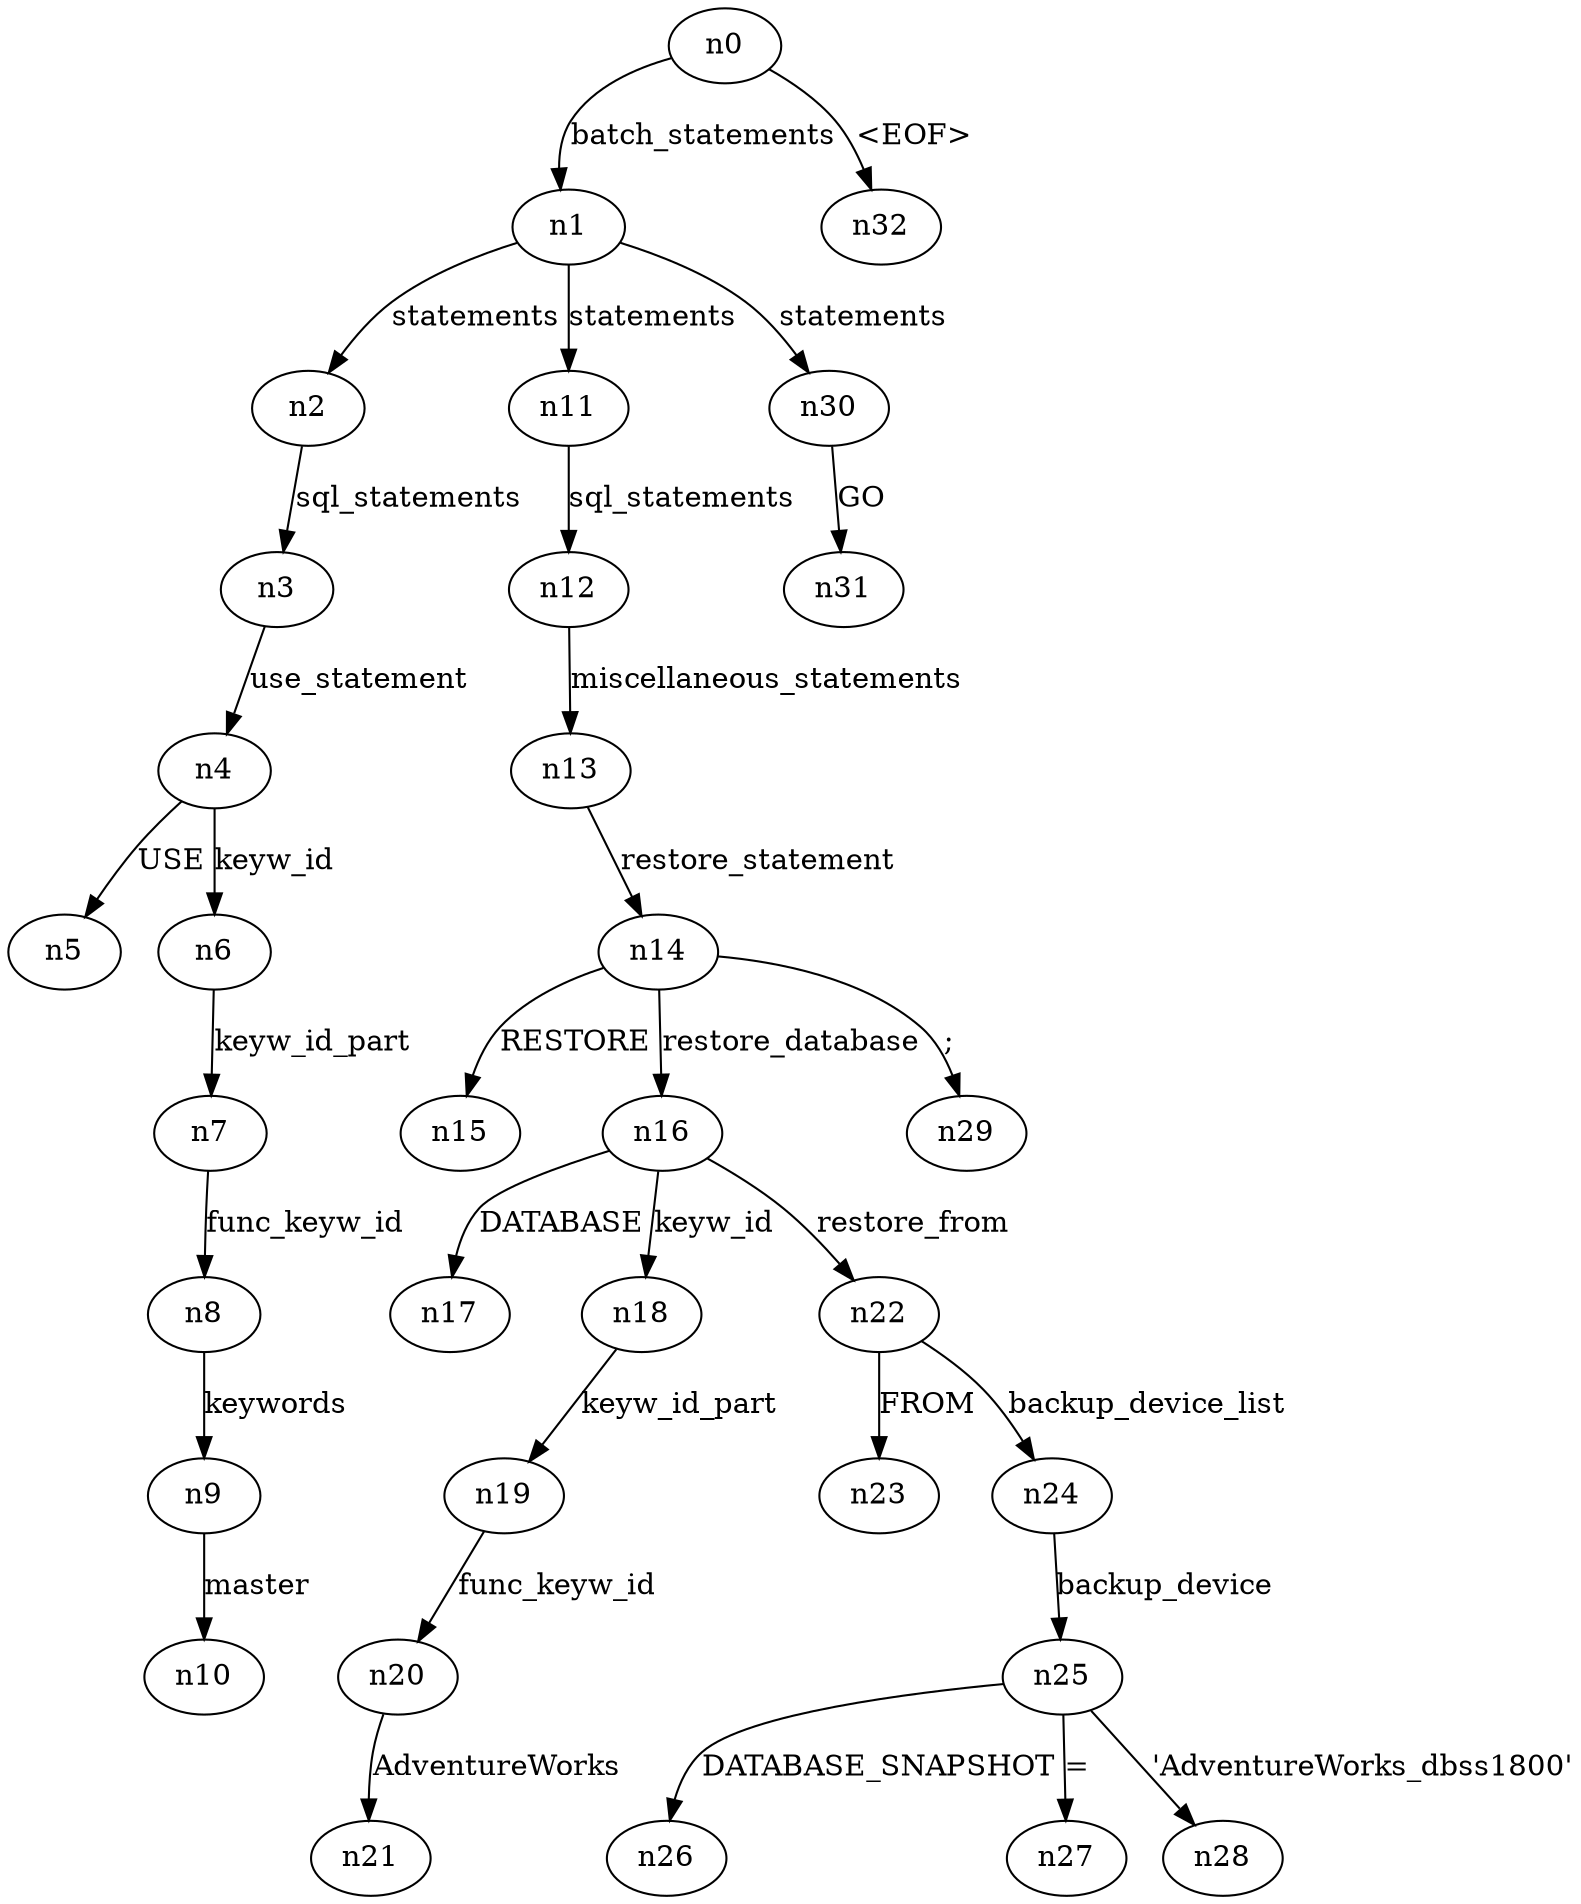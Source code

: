 digraph ParseTree {
  n0 -> n1 [label="batch_statements"];
  n1 -> n2 [label="statements"];
  n2 -> n3 [label="sql_statements"];
  n3 -> n4 [label="use_statement"];
  n4 -> n5 [label="USE"];
  n4 -> n6 [label="keyw_id"];
  n6 -> n7 [label="keyw_id_part"];
  n7 -> n8 [label="func_keyw_id"];
  n8 -> n9 [label="keywords"];
  n9 -> n10 [label="master"];
  n1 -> n11 [label="statements"];
  n11 -> n12 [label="sql_statements"];
  n12 -> n13 [label="miscellaneous_statements"];
  n13 -> n14 [label="restore_statement"];
  n14 -> n15 [label="RESTORE"];
  n14 -> n16 [label="restore_database"];
  n16 -> n17 [label="DATABASE"];
  n16 -> n18 [label="keyw_id"];
  n18 -> n19 [label="keyw_id_part"];
  n19 -> n20 [label="func_keyw_id"];
  n20 -> n21 [label="AdventureWorks"];
  n16 -> n22 [label="restore_from"];
  n22 -> n23 [label="FROM"];
  n22 -> n24 [label="backup_device_list"];
  n24 -> n25 [label="backup_device"];
  n25 -> n26 [label="DATABASE_SNAPSHOT"];
  n25 -> n27 [label="="];
  n25 -> n28 [label="'AdventureWorks_dbss1800'"];
  n14 -> n29 [label=";"];
  n1 -> n30 [label="statements"];
  n30 -> n31 [label="GO"];
  n0 -> n32 [label="<EOF>"];
}